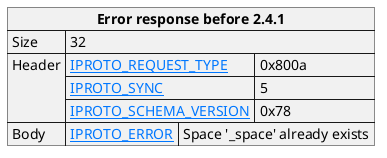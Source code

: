 @startuml

skinparam {
    HyperlinkColor #0077FF
    FontColor #313131
    BorderColor #313131
    BackgroundColor transparent
}

json "**Error response before 2.4.1**" as error_response {
    "Size": "32",
    "Header": {
      "[[https://tarantool.io/en/doc/latest/dev_guide/internals/iproto/keys IPROTO_REQUEST_TYPE]]": "0x800a",
      "[[https://tarantool.io/en/doc/latest/dev_guide/internals/iproto/keys IPROTO_SYNC]]": "5",
      "[[https://tarantool.io/en/doc/latest/dev_guide/internals/iproto/keys IPROTO_SCHEMA_VERSION]]": "0x78"
    },
    "Body": {
      "[[https://tarantool.io/en/doc/latest/dev_guide/internals/iproto/keys IPROTO_ERROR]]": "Space '_space' already exists"
    }
}

@enduml
